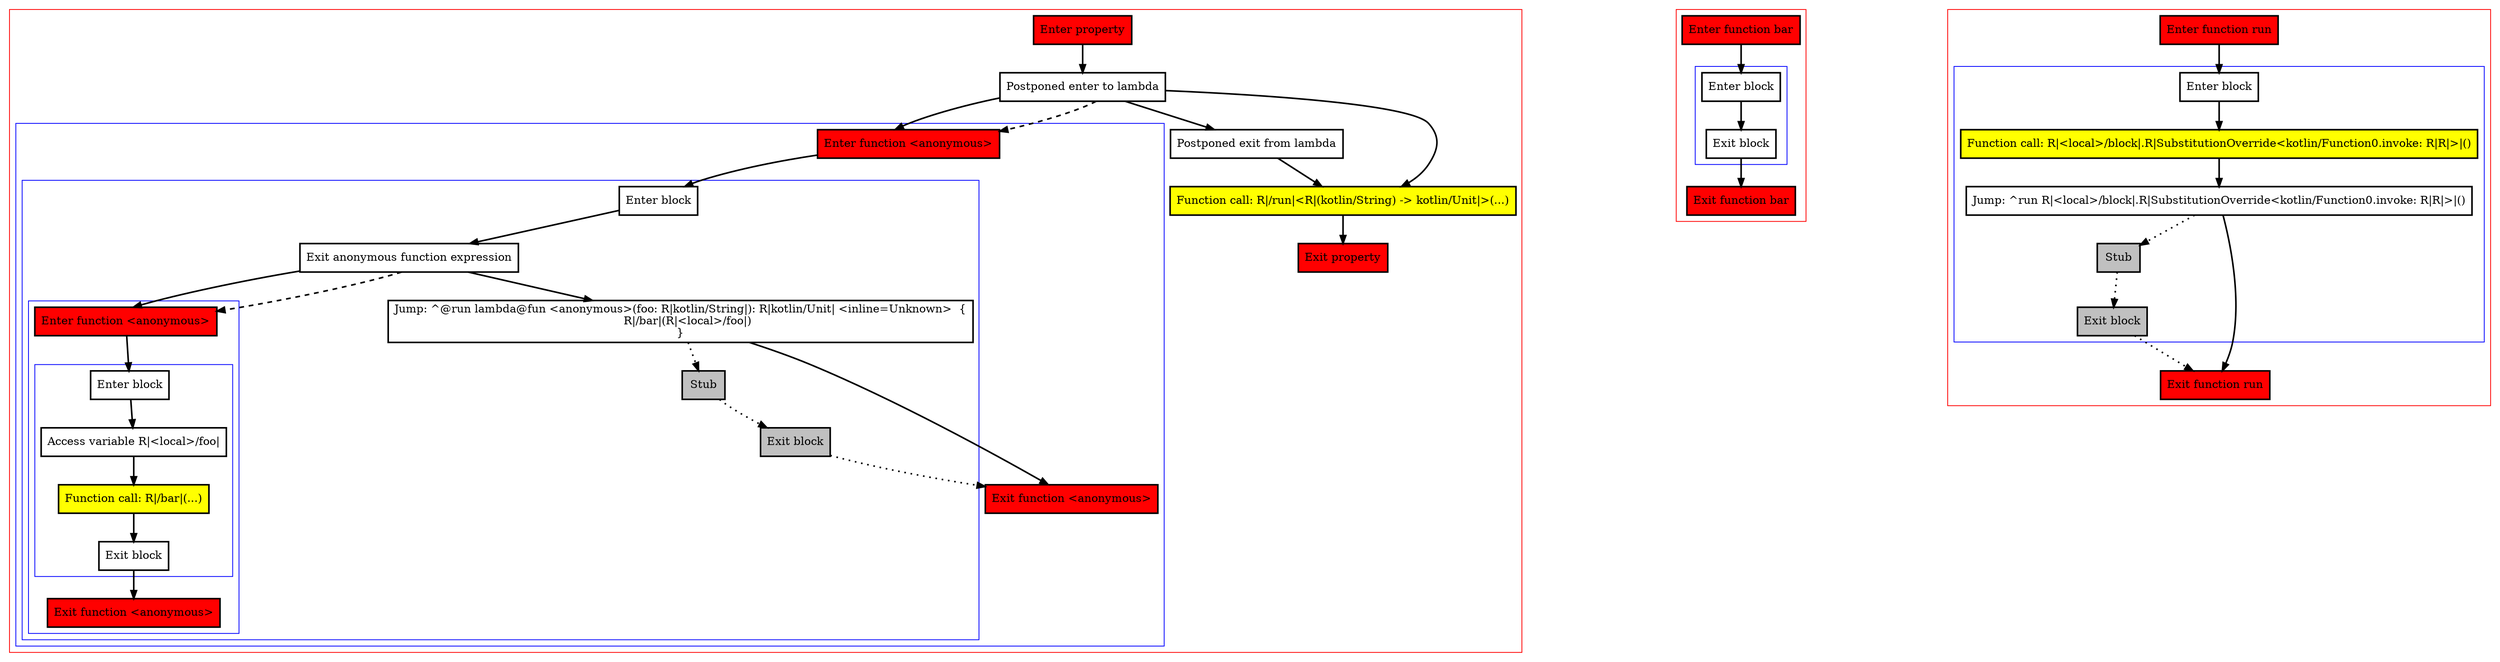 digraph lambdaAsReturnOfLambda_kt {
    graph [nodesep=3]
    node [shape=box penwidth=2]
    edge [penwidth=2]

    subgraph cluster_0 {
        color=red
        0 [label="Enter property" style="filled" fillcolor=red];
        1 [label="Postponed enter to lambda"];
        subgraph cluster_1 {
            color=blue
            2 [label="Enter function <anonymous>" style="filled" fillcolor=red];
            subgraph cluster_2 {
                color=blue
                3 [label="Enter block"];
                4 [label="Exit anonymous function expression"];
                subgraph cluster_3 {
                    color=blue
                    5 [label="Enter function <anonymous>" style="filled" fillcolor=red];
                    subgraph cluster_4 {
                        color=blue
                        6 [label="Enter block"];
                        7 [label="Access variable R|<local>/foo|"];
                        8 [label="Function call: R|/bar|(...)" style="filled" fillcolor=yellow];
                        9 [label="Exit block"];
                    }
                    10 [label="Exit function <anonymous>" style="filled" fillcolor=red];
                }
                11 [label="Jump: ^@run lambda@fun <anonymous>(foo: R|kotlin/String|): R|kotlin/Unit| <inline=Unknown>  {
    R|/bar|(R|<local>/foo|)
}
"];
                12 [label="Stub" style="filled" fillcolor=gray];
                13 [label="Exit block" style="filled" fillcolor=gray];
            }
            14 [label="Exit function <anonymous>" style="filled" fillcolor=red];
        }
        15 [label="Postponed exit from lambda"];
        16 [label="Function call: R|/run|<R|(kotlin/String) -> kotlin/Unit|>(...)" style="filled" fillcolor=yellow];
        17 [label="Exit property" style="filled" fillcolor=red];
    }
    0 -> {1};
    1 -> {2 15 16};
    1 -> {2} [style=dashed];
    2 -> {3};
    3 -> {4};
    4 -> {5 11};
    4 -> {5} [style=dashed];
    5 -> {6};
    6 -> {7};
    7 -> {8};
    8 -> {9};
    9 -> {10};
    11 -> {14};
    11 -> {12} [style=dotted];
    12 -> {13} [style=dotted];
    13 -> {14} [style=dotted];
    15 -> {16};
    16 -> {17};

    subgraph cluster_5 {
        color=red
        18 [label="Enter function bar" style="filled" fillcolor=red];
        subgraph cluster_6 {
            color=blue
            19 [label="Enter block"];
            20 [label="Exit block"];
        }
        21 [label="Exit function bar" style="filled" fillcolor=red];
    }
    18 -> {19};
    19 -> {20};
    20 -> {21};

    subgraph cluster_7 {
        color=red
        22 [label="Enter function run" style="filled" fillcolor=red];
        subgraph cluster_8 {
            color=blue
            23 [label="Enter block"];
            24 [label="Function call: R|<local>/block|.R|SubstitutionOverride<kotlin/Function0.invoke: R|R|>|()" style="filled" fillcolor=yellow];
            25 [label="Jump: ^run R|<local>/block|.R|SubstitutionOverride<kotlin/Function0.invoke: R|R|>|()"];
            26 [label="Stub" style="filled" fillcolor=gray];
            27 [label="Exit block" style="filled" fillcolor=gray];
        }
        28 [label="Exit function run" style="filled" fillcolor=red];
    }
    22 -> {23};
    23 -> {24};
    24 -> {25};
    25 -> {28};
    25 -> {26} [style=dotted];
    26 -> {27} [style=dotted];
    27 -> {28} [style=dotted];

}
